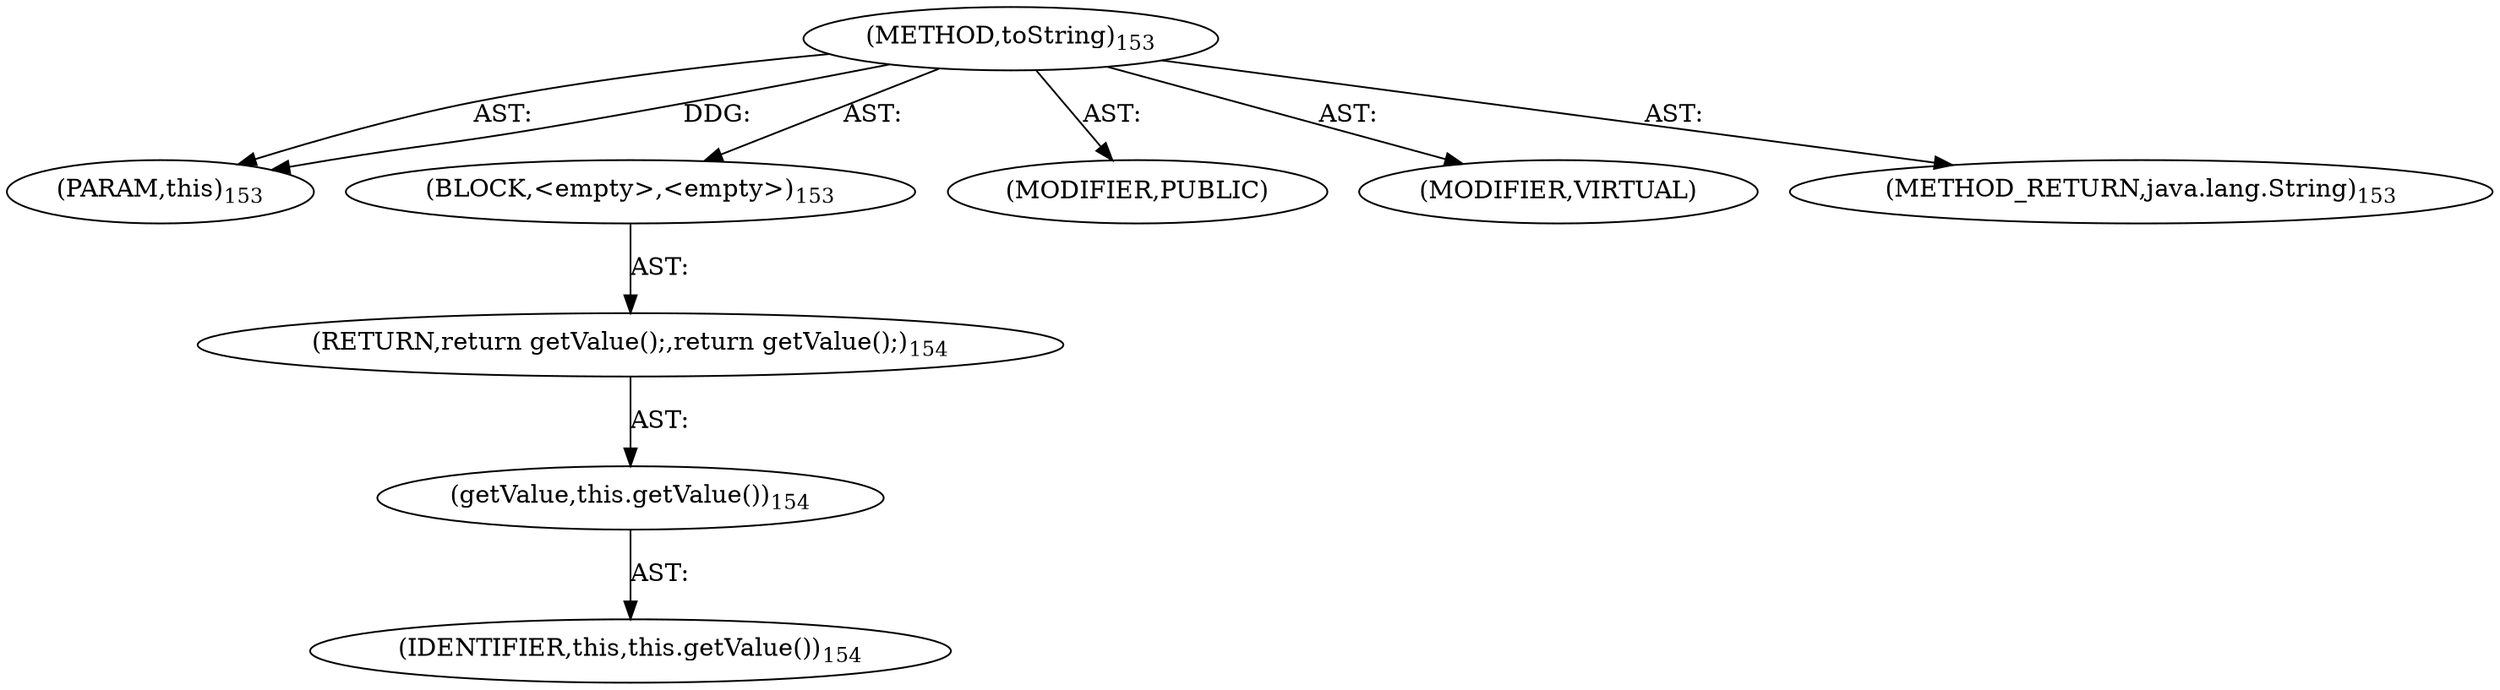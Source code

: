 digraph "toString" {  
"111669149703" [label = <(METHOD,toString)<SUB>153</SUB>> ]
"115964116995" [label = <(PARAM,this)<SUB>153</SUB>> ]
"25769803788" [label = <(BLOCK,&lt;empty&gt;,&lt;empty&gt;)<SUB>153</SUB>> ]
"146028888070" [label = <(RETURN,return getValue();,return getValue();)<SUB>154</SUB>> ]
"30064771106" [label = <(getValue,this.getValue())<SUB>154</SUB>> ]
"68719476741" [label = <(IDENTIFIER,this,this.getValue())<SUB>154</SUB>> ]
"133143986193" [label = <(MODIFIER,PUBLIC)> ]
"133143986194" [label = <(MODIFIER,VIRTUAL)> ]
"128849018887" [label = <(METHOD_RETURN,java.lang.String)<SUB>153</SUB>> ]
  "111669149703" -> "115964116995"  [ label = "AST: "] 
  "111669149703" -> "25769803788"  [ label = "AST: "] 
  "111669149703" -> "133143986193"  [ label = "AST: "] 
  "111669149703" -> "133143986194"  [ label = "AST: "] 
  "111669149703" -> "128849018887"  [ label = "AST: "] 
  "25769803788" -> "146028888070"  [ label = "AST: "] 
  "146028888070" -> "30064771106"  [ label = "AST: "] 
  "30064771106" -> "68719476741"  [ label = "AST: "] 
  "111669149703" -> "115964116995"  [ label = "DDG: "] 
}
